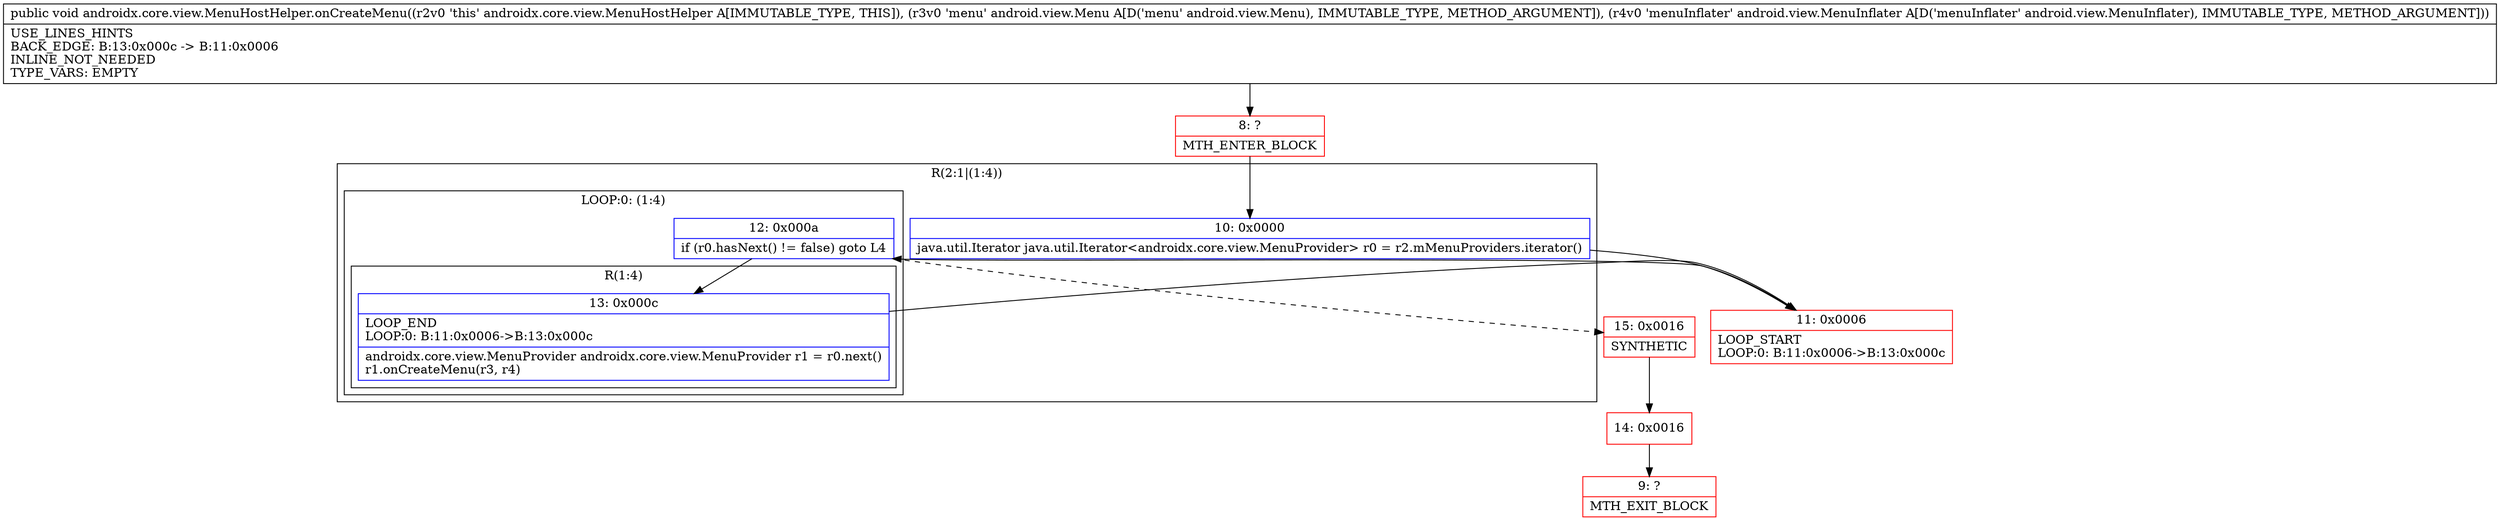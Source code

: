 digraph "CFG forandroidx.core.view.MenuHostHelper.onCreateMenu(Landroid\/view\/Menu;Landroid\/view\/MenuInflater;)V" {
subgraph cluster_Region_925561337 {
label = "R(2:1|(1:4))";
node [shape=record,color=blue];
Node_10 [shape=record,label="{10\:\ 0x0000|java.util.Iterator java.util.Iterator\<androidx.core.view.MenuProvider\> r0 = r2.mMenuProviders.iterator()\l}"];
subgraph cluster_LoopRegion_1547621957 {
label = "LOOP:0: (1:4)";
node [shape=record,color=blue];
Node_12 [shape=record,label="{12\:\ 0x000a|if (r0.hasNext() != false) goto L4\l}"];
subgraph cluster_Region_1036064743 {
label = "R(1:4)";
node [shape=record,color=blue];
Node_13 [shape=record,label="{13\:\ 0x000c|LOOP_END\lLOOP:0: B:11:0x0006\-\>B:13:0x000c\l|androidx.core.view.MenuProvider androidx.core.view.MenuProvider r1 = r0.next()\lr1.onCreateMenu(r3, r4)\l}"];
}
}
}
Node_8 [shape=record,color=red,label="{8\:\ ?|MTH_ENTER_BLOCK\l}"];
Node_11 [shape=record,color=red,label="{11\:\ 0x0006|LOOP_START\lLOOP:0: B:11:0x0006\-\>B:13:0x000c\l}"];
Node_15 [shape=record,color=red,label="{15\:\ 0x0016|SYNTHETIC\l}"];
Node_14 [shape=record,color=red,label="{14\:\ 0x0016}"];
Node_9 [shape=record,color=red,label="{9\:\ ?|MTH_EXIT_BLOCK\l}"];
MethodNode[shape=record,label="{public void androidx.core.view.MenuHostHelper.onCreateMenu((r2v0 'this' androidx.core.view.MenuHostHelper A[IMMUTABLE_TYPE, THIS]), (r3v0 'menu' android.view.Menu A[D('menu' android.view.Menu), IMMUTABLE_TYPE, METHOD_ARGUMENT]), (r4v0 'menuInflater' android.view.MenuInflater A[D('menuInflater' android.view.MenuInflater), IMMUTABLE_TYPE, METHOD_ARGUMENT]))  | USE_LINES_HINTS\lBACK_EDGE: B:13:0x000c \-\> B:11:0x0006\lINLINE_NOT_NEEDED\lTYPE_VARS: EMPTY\l}"];
MethodNode -> Node_8;Node_10 -> Node_11;
Node_12 -> Node_13;
Node_12 -> Node_15[style=dashed];
Node_13 -> Node_11;
Node_8 -> Node_10;
Node_11 -> Node_12;
Node_15 -> Node_14;
Node_14 -> Node_9;
}

